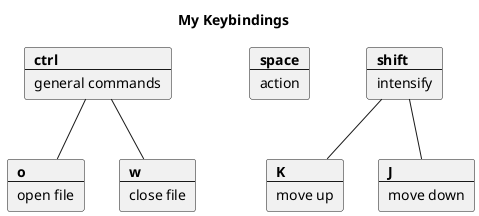 @startuml
title My Keybindings

card ctrl [
    <b>ctrl
    --
    general commands
]
card openFile [
    <b>o
    --
    open file
]
ctrl -- openFile
card closeFile [
    <b>w
    --
    close file
]
ctrl -- closeFile

card space [
    <b>space
    --
    action
]

card shift [
    <b>shift
    --
    intensify
]
card moveUp [
    <b>K
    --
    move up
]
shift -- moveUp
card moveDown [
    <b>J
    --
    move down
]
shift -- moveDown

@enduml
